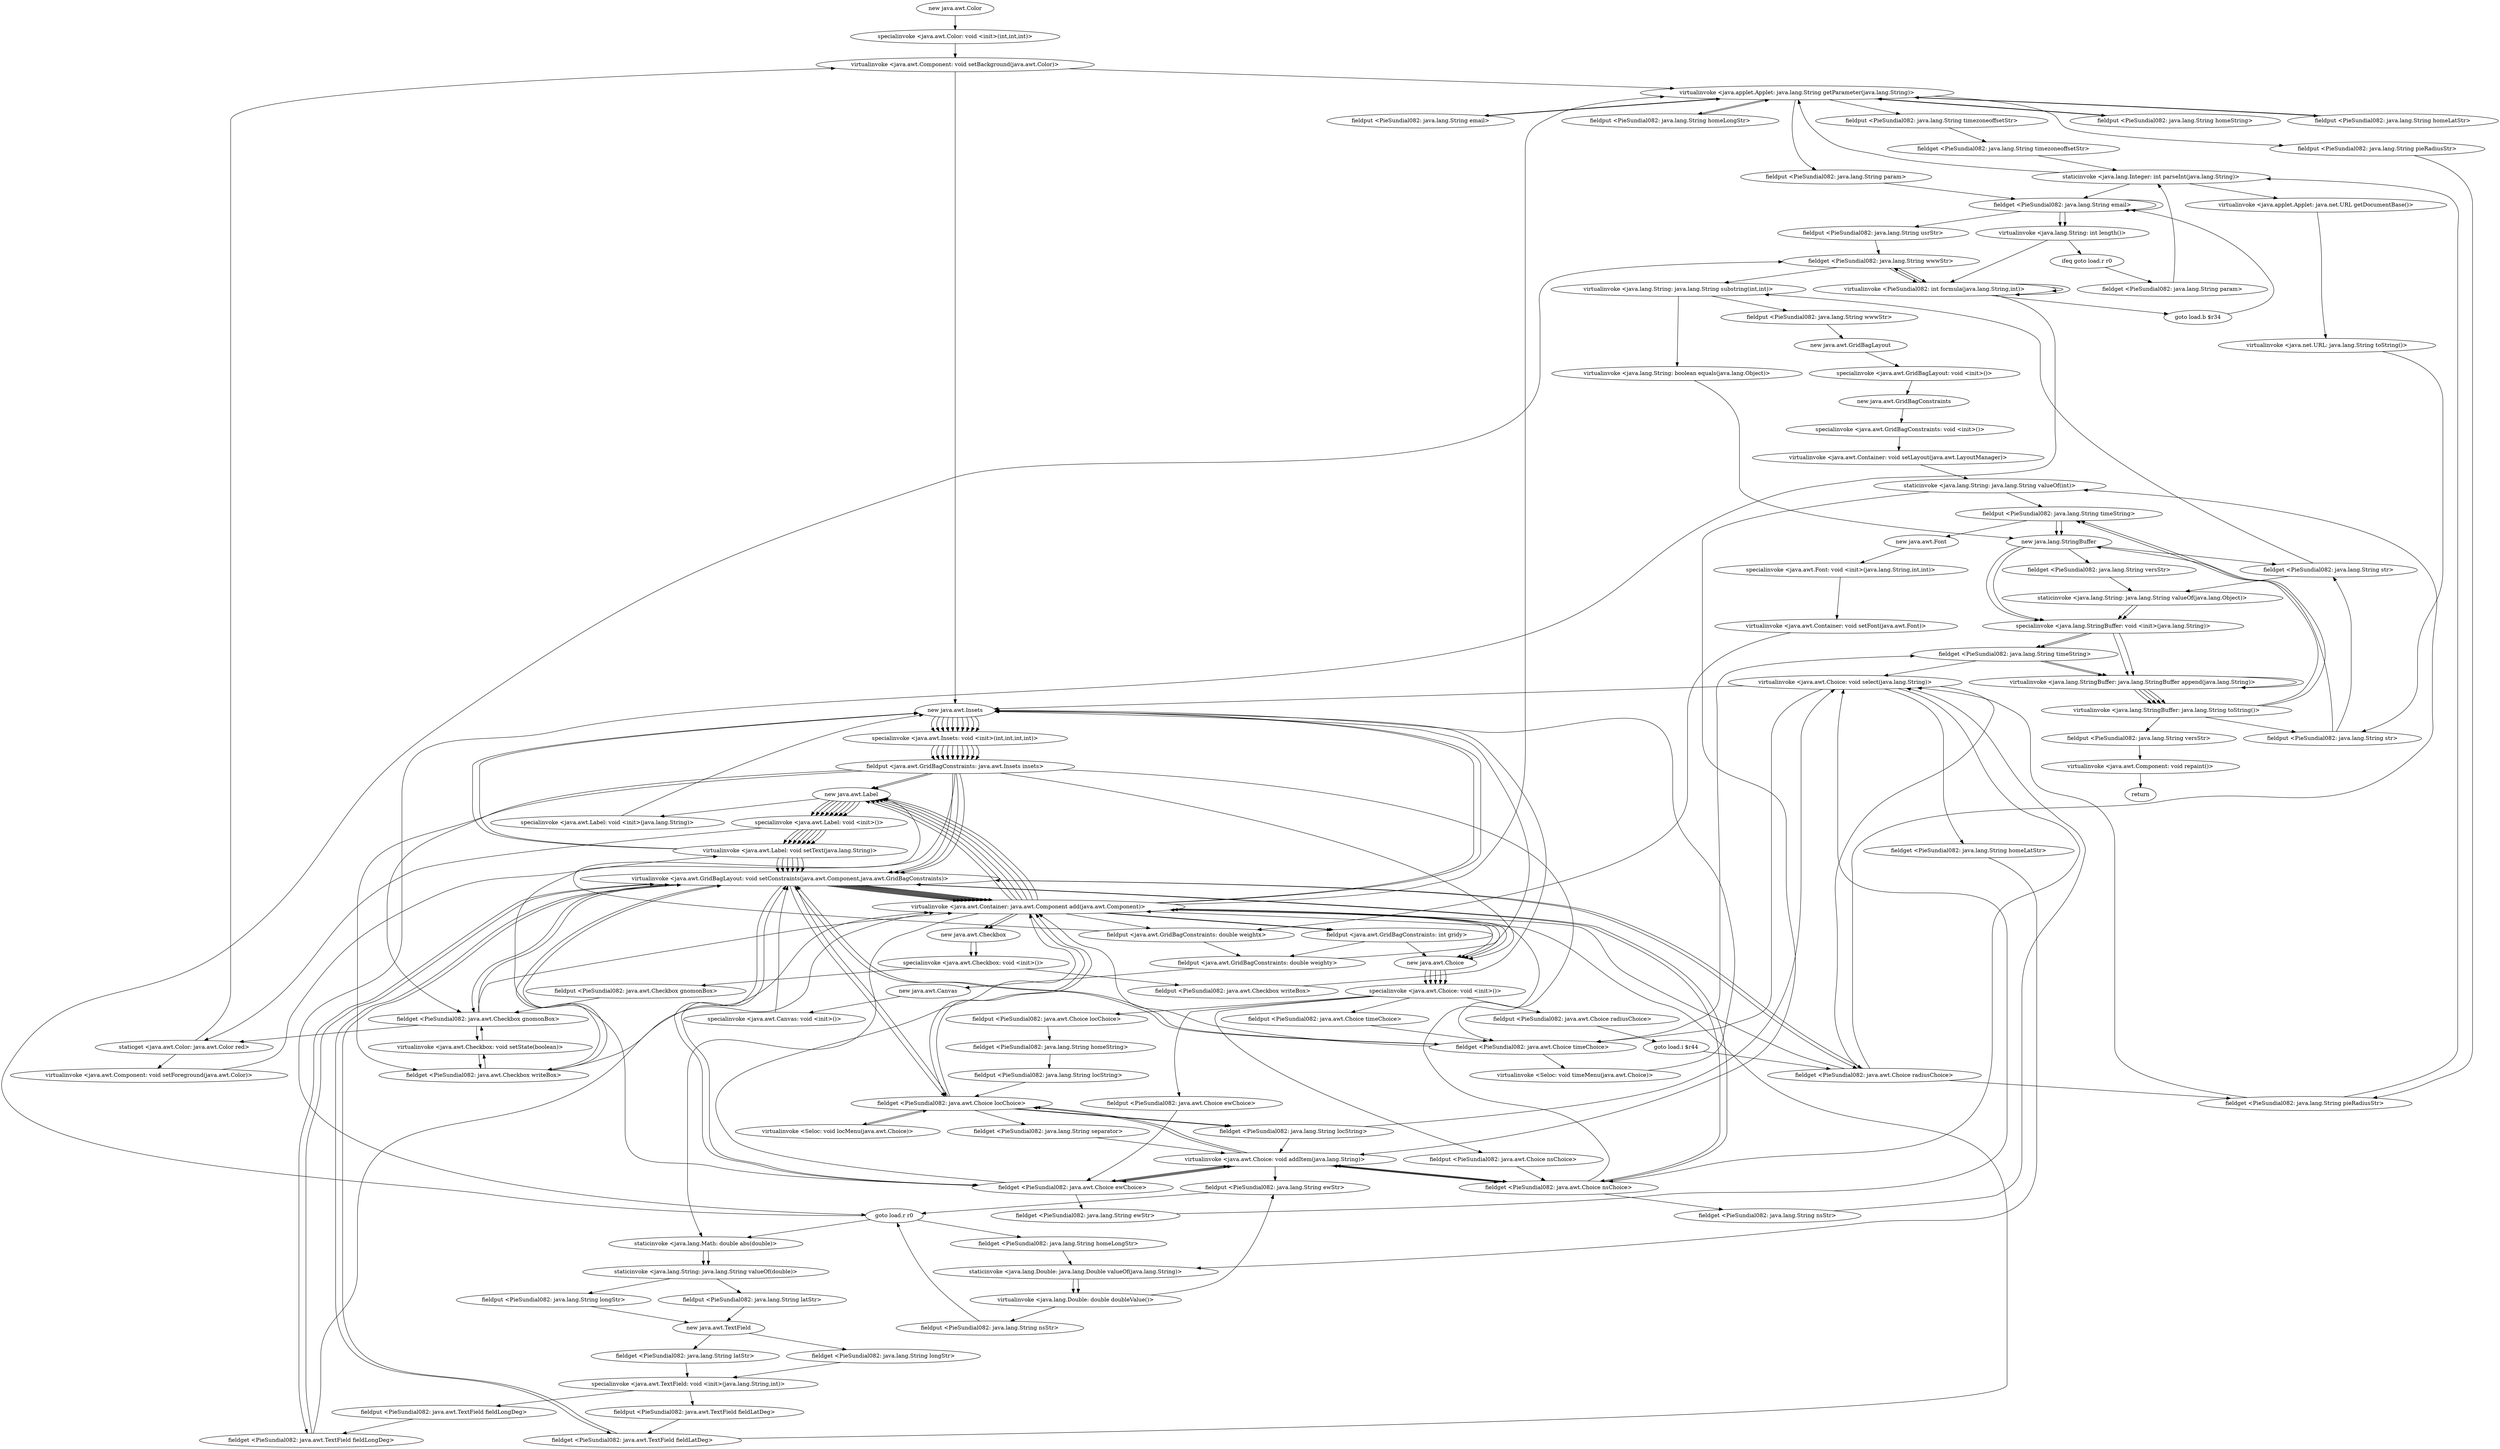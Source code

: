digraph "" {
"new java.awt.Color";
 "new java.awt.Color"->"specialinvoke <java.awt.Color: void <init>(int,int,int)>";
 "specialinvoke <java.awt.Color: void <init>(int,int,int)>"->"virtualinvoke <java.awt.Component: void setBackground(java.awt.Color)>";
 "virtualinvoke <java.awt.Component: void setBackground(java.awt.Color)>"->"virtualinvoke <java.applet.Applet: java.lang.String getParameter(java.lang.String)>";
 "virtualinvoke <java.applet.Applet: java.lang.String getParameter(java.lang.String)>"->"fieldput <PieSundial082: java.lang.String homeString>";
 "fieldput <PieSundial082: java.lang.String homeString>"->"virtualinvoke <java.applet.Applet: java.lang.String getParameter(java.lang.String)>";
 "virtualinvoke <java.applet.Applet: java.lang.String getParameter(java.lang.String)>"->"fieldput <PieSundial082: java.lang.String homeLatStr>";
 "fieldput <PieSundial082: java.lang.String homeLatStr>"->"virtualinvoke <java.applet.Applet: java.lang.String getParameter(java.lang.String)>";
 "virtualinvoke <java.applet.Applet: java.lang.String getParameter(java.lang.String)>"->"fieldput <PieSundial082: java.lang.String homeLongStr>";
 "fieldput <PieSundial082: java.lang.String homeLongStr>"->"virtualinvoke <java.applet.Applet: java.lang.String getParameter(java.lang.String)>";
 "virtualinvoke <java.applet.Applet: java.lang.String getParameter(java.lang.String)>"->"fieldput <PieSundial082: java.lang.String timezoneoffsetStr>";
 "fieldput <PieSundial082: java.lang.String timezoneoffsetStr>"->"fieldget <PieSundial082: java.lang.String timezoneoffsetStr>";
 "fieldget <PieSundial082: java.lang.String timezoneoffsetStr>"->"staticinvoke <java.lang.Integer: int parseInt(java.lang.String)>";
 "staticinvoke <java.lang.Integer: int parseInt(java.lang.String)>"->"virtualinvoke <java.applet.Applet: java.lang.String getParameter(java.lang.String)>";
 "virtualinvoke <java.applet.Applet: java.lang.String getParameter(java.lang.String)>"->"fieldput <PieSundial082: java.lang.String pieRadiusStr>";
 "fieldput <PieSundial082: java.lang.String pieRadiusStr>"->"fieldget <PieSundial082: java.lang.String pieRadiusStr>";
 "fieldget <PieSundial082: java.lang.String pieRadiusStr>"->"staticinvoke <java.lang.Integer: int parseInt(java.lang.String)>";
 "staticinvoke <java.lang.Integer: int parseInt(java.lang.String)>"->"virtualinvoke <java.applet.Applet: java.net.URL getDocumentBase()>";
 "virtualinvoke <java.applet.Applet: java.net.URL getDocumentBase()>"->"virtualinvoke <java.net.URL: java.lang.String toString()>";
 "virtualinvoke <java.net.URL: java.lang.String toString()>"->"fieldput <PieSundial082: java.lang.String str>";
 "fieldput <PieSundial082: java.lang.String str>"->"new java.lang.StringBuffer";
 "new java.lang.StringBuffer"->"fieldget <PieSundial082: java.lang.String str>";
 "fieldget <PieSundial082: java.lang.String str>"->"staticinvoke <java.lang.String: java.lang.String valueOf(java.lang.Object)>";
 "staticinvoke <java.lang.String: java.lang.String valueOf(java.lang.Object)>"->"specialinvoke <java.lang.StringBuffer: void <init>(java.lang.String)>";
 "specialinvoke <java.lang.StringBuffer: void <init>(java.lang.String)>"->"virtualinvoke <java.lang.StringBuffer: java.lang.StringBuffer append(java.lang.String)>";
 "virtualinvoke <java.lang.StringBuffer: java.lang.StringBuffer append(java.lang.String)>"->"virtualinvoke <java.lang.StringBuffer: java.lang.String toString()>";
 "virtualinvoke <java.lang.StringBuffer: java.lang.String toString()>"->"fieldput <PieSundial082: java.lang.String str>";
 "fieldput <PieSundial082: java.lang.String str>"->"fieldget <PieSundial082: java.lang.String str>";
 "fieldget <PieSundial082: java.lang.String str>"->"virtualinvoke <java.lang.String: java.lang.String substring(int,int)>";
 "virtualinvoke <java.lang.String: java.lang.String substring(int,int)>"->"fieldput <PieSundial082: java.lang.String wwwStr>";
 "fieldput <PieSundial082: java.lang.String wwwStr>"->"new java.awt.GridBagLayout";
 "new java.awt.GridBagLayout"->"specialinvoke <java.awt.GridBagLayout: void <init>()>";
 "specialinvoke <java.awt.GridBagLayout: void <init>()>"->"new java.awt.GridBagConstraints";
 "new java.awt.GridBagConstraints"->"specialinvoke <java.awt.GridBagConstraints: void <init>()>";
 "specialinvoke <java.awt.GridBagConstraints: void <init>()>"->"virtualinvoke <java.awt.Container: void setLayout(java.awt.LayoutManager)>";
 "virtualinvoke <java.awt.Container: void setLayout(java.awt.LayoutManager)>"->"staticinvoke <java.lang.String: java.lang.String valueOf(int)>";
 "staticinvoke <java.lang.String: java.lang.String valueOf(int)>"->"fieldput <PieSundial082: java.lang.String timeString>";
 "fieldput <PieSundial082: java.lang.String timeString>"->"new java.lang.StringBuffer";
 "new java.lang.StringBuffer"->"specialinvoke <java.lang.StringBuffer: void <init>(java.lang.String)>";
 "specialinvoke <java.lang.StringBuffer: void <init>(java.lang.String)>"->"fieldget <PieSundial082: java.lang.String timeString>";
 "fieldget <PieSundial082: java.lang.String timeString>"->"virtualinvoke <java.lang.StringBuffer: java.lang.StringBuffer append(java.lang.String)>";
 "virtualinvoke <java.lang.StringBuffer: java.lang.StringBuffer append(java.lang.String)>"->"virtualinvoke <java.lang.StringBuffer: java.lang.String toString()>";
 "virtualinvoke <java.lang.StringBuffer: java.lang.String toString()>"->"fieldput <PieSundial082: java.lang.String timeString>";
 "fieldput <PieSundial082: java.lang.String timeString>"->"new java.lang.StringBuffer";
 "new java.lang.StringBuffer"->"specialinvoke <java.lang.StringBuffer: void <init>(java.lang.String)>";
 "specialinvoke <java.lang.StringBuffer: void <init>(java.lang.String)>"->"fieldget <PieSundial082: java.lang.String timeString>";
 "fieldget <PieSundial082: java.lang.String timeString>"->"virtualinvoke <java.lang.StringBuffer: java.lang.StringBuffer append(java.lang.String)>";
 "virtualinvoke <java.lang.StringBuffer: java.lang.StringBuffer append(java.lang.String)>"->"virtualinvoke <java.lang.StringBuffer: java.lang.StringBuffer append(java.lang.String)>";
 "virtualinvoke <java.lang.StringBuffer: java.lang.StringBuffer append(java.lang.String)>"->"virtualinvoke <java.lang.StringBuffer: java.lang.String toString()>";
 "virtualinvoke <java.lang.StringBuffer: java.lang.String toString()>"->"fieldput <PieSundial082: java.lang.String timeString>";
 "fieldput <PieSundial082: java.lang.String timeString>"->"new java.awt.Font";
 "new java.awt.Font"->"specialinvoke <java.awt.Font: void <init>(java.lang.String,int,int)>";
 "specialinvoke <java.awt.Font: void <init>(java.lang.String,int,int)>"->"virtualinvoke <java.awt.Container: void setFont(java.awt.Font)>";
 "virtualinvoke <java.awt.Container: void setFont(java.awt.Font)>"->"fieldput <java.awt.GridBagConstraints: double weightx>";
 "fieldput <java.awt.GridBagConstraints: double weightx>"->"fieldput <java.awt.GridBagConstraints: double weighty>";
 "fieldput <java.awt.GridBagConstraints: double weighty>"->"new java.awt.Insets";
 "new java.awt.Insets"->"specialinvoke <java.awt.Insets: void <init>(int,int,int,int)>";
 "specialinvoke <java.awt.Insets: void <init>(int,int,int,int)>"->"fieldput <java.awt.GridBagConstraints: java.awt.Insets insets>";
 "fieldput <java.awt.GridBagConstraints: java.awt.Insets insets>"->"new java.awt.Label";
 "new java.awt.Label"->"specialinvoke <java.awt.Label: void <init>()>";
 "specialinvoke <java.awt.Label: void <init>()>"->"virtualinvoke <java.awt.Label: void setText(java.lang.String)>";
 "virtualinvoke <java.awt.Label: void setText(java.lang.String)>"->"virtualinvoke <java.awt.GridBagLayout: void setConstraints(java.awt.Component,java.awt.GridBagConstraints)>";
 "virtualinvoke <java.awt.GridBagLayout: void setConstraints(java.awt.Component,java.awt.GridBagConstraints)>"->"virtualinvoke <java.awt.Container: java.awt.Component add(java.awt.Component)>";
 "virtualinvoke <java.awt.Container: java.awt.Component add(java.awt.Component)>"->"new java.awt.Insets";
 "new java.awt.Insets"->"specialinvoke <java.awt.Insets: void <init>(int,int,int,int)>";
 "specialinvoke <java.awt.Insets: void <init>(int,int,int,int)>"->"fieldput <java.awt.GridBagConstraints: java.awt.Insets insets>";
 "fieldput <java.awt.GridBagConstraints: java.awt.Insets insets>"->"new java.awt.Label";
 "new java.awt.Label"->"specialinvoke <java.awt.Label: void <init>()>";
 "specialinvoke <java.awt.Label: void <init>()>"->"virtualinvoke <java.awt.Label: void setText(java.lang.String)>";
 "virtualinvoke <java.awt.Label: void setText(java.lang.String)>"->"virtualinvoke <java.awt.GridBagLayout: void setConstraints(java.awt.Component,java.awt.GridBagConstraints)>";
 "virtualinvoke <java.awt.GridBagLayout: void setConstraints(java.awt.Component,java.awt.GridBagConstraints)>"->"virtualinvoke <java.awt.Container: java.awt.Component add(java.awt.Component)>";
 "virtualinvoke <java.awt.Container: java.awt.Component add(java.awt.Component)>"->"fieldput <java.awt.GridBagConstraints: double weightx>";
 "fieldput <java.awt.GridBagConstraints: double weightx>"->"new java.awt.Label";
 "new java.awt.Label"->"specialinvoke <java.awt.Label: void <init>()>";
 "specialinvoke <java.awt.Label: void <init>()>"->"virtualinvoke <java.awt.Label: void setText(java.lang.String)>";
 "virtualinvoke <java.awt.Label: void setText(java.lang.String)>"->"virtualinvoke <java.awt.GridBagLayout: void setConstraints(java.awt.Component,java.awt.GridBagConstraints)>";
 "virtualinvoke <java.awt.GridBagLayout: void setConstraints(java.awt.Component,java.awt.GridBagConstraints)>"->"virtualinvoke <java.awt.Container: java.awt.Component add(java.awt.Component)>";
 "virtualinvoke <java.awt.Container: java.awt.Component add(java.awt.Component)>"->"new java.awt.Label";
 "new java.awt.Label"->"specialinvoke <java.awt.Label: void <init>()>";
 "specialinvoke <java.awt.Label: void <init>()>"->"virtualinvoke <java.awt.Label: void setText(java.lang.String)>";
 "virtualinvoke <java.awt.Label: void setText(java.lang.String)>"->"virtualinvoke <java.awt.GridBagLayout: void setConstraints(java.awt.Component,java.awt.GridBagConstraints)>";
 "virtualinvoke <java.awt.GridBagLayout: void setConstraints(java.awt.Component,java.awt.GridBagConstraints)>"->"virtualinvoke <java.awt.Container: java.awt.Component add(java.awt.Component)>";
 "virtualinvoke <java.awt.Container: java.awt.Component add(java.awt.Component)>"->"new java.awt.Label";
 "new java.awt.Label"->"specialinvoke <java.awt.Label: void <init>()>";
 "specialinvoke <java.awt.Label: void <init>()>"->"virtualinvoke <java.awt.Label: void setText(java.lang.String)>";
 "virtualinvoke <java.awt.Label: void setText(java.lang.String)>"->"virtualinvoke <java.awt.GridBagLayout: void setConstraints(java.awt.Component,java.awt.GridBagConstraints)>";
 "virtualinvoke <java.awt.GridBagLayout: void setConstraints(java.awt.Component,java.awt.GridBagConstraints)>"->"virtualinvoke <java.awt.Container: java.awt.Component add(java.awt.Component)>";
 "virtualinvoke <java.awt.Container: java.awt.Component add(java.awt.Component)>"->"new java.awt.Label";
 "new java.awt.Label"->"specialinvoke <java.awt.Label: void <init>()>";
 "specialinvoke <java.awt.Label: void <init>()>"->"virtualinvoke <java.awt.Label: void setText(java.lang.String)>";
 "virtualinvoke <java.awt.Label: void setText(java.lang.String)>"->"virtualinvoke <java.awt.GridBagLayout: void setConstraints(java.awt.Component,java.awt.GridBagConstraints)>";
 "virtualinvoke <java.awt.GridBagLayout: void setConstraints(java.awt.Component,java.awt.GridBagConstraints)>"->"virtualinvoke <java.awt.Container: java.awt.Component add(java.awt.Component)>";
 "virtualinvoke <java.awt.Container: java.awt.Component add(java.awt.Component)>"->"new java.awt.Label";
 "new java.awt.Label"->"specialinvoke <java.awt.Label: void <init>()>";
 "specialinvoke <java.awt.Label: void <init>()>"->"virtualinvoke <java.awt.Label: void setText(java.lang.String)>";
 "virtualinvoke <java.awt.Label: void setText(java.lang.String)>"->"new java.awt.Insets";
 "new java.awt.Insets"->"specialinvoke <java.awt.Insets: void <init>(int,int,int,int)>";
 "specialinvoke <java.awt.Insets: void <init>(int,int,int,int)>"->"fieldput <java.awt.GridBagConstraints: java.awt.Insets insets>";
 "fieldput <java.awt.GridBagConstraints: java.awt.Insets insets>"->"virtualinvoke <java.awt.GridBagLayout: void setConstraints(java.awt.Component,java.awt.GridBagConstraints)>";
 "virtualinvoke <java.awt.GridBagLayout: void setConstraints(java.awt.Component,java.awt.GridBagConstraints)>"->"virtualinvoke <java.awt.Container: java.awt.Component add(java.awt.Component)>";
 "virtualinvoke <java.awt.Container: java.awt.Component add(java.awt.Component)>"->"new java.awt.Label";
 "new java.awt.Label"->"specialinvoke <java.awt.Label: void <init>()>";
 "specialinvoke <java.awt.Label: void <init>()>"->"staticget <java.awt.Color: java.awt.Color red>";
 "staticget <java.awt.Color: java.awt.Color red>"->"virtualinvoke <java.awt.Component: void setForeground(java.awt.Color)>";
 "virtualinvoke <java.awt.Component: void setForeground(java.awt.Color)>"->"virtualinvoke <java.awt.Label: void setText(java.lang.String)>";
 "virtualinvoke <java.awt.Label: void setText(java.lang.String)>"->"new java.awt.Insets";
 "new java.awt.Insets"->"specialinvoke <java.awt.Insets: void <init>(int,int,int,int)>";
 "specialinvoke <java.awt.Insets: void <init>(int,int,int,int)>"->"fieldput <java.awt.GridBagConstraints: java.awt.Insets insets>";
 "fieldput <java.awt.GridBagConstraints: java.awt.Insets insets>"->"virtualinvoke <java.awt.GridBagLayout: void setConstraints(java.awt.Component,java.awt.GridBagConstraints)>";
 "virtualinvoke <java.awt.GridBagLayout: void setConstraints(java.awt.Component,java.awt.GridBagConstraints)>"->"virtualinvoke <java.awt.Container: java.awt.Component add(java.awt.Component)>";
 "virtualinvoke <java.awt.Container: java.awt.Component add(java.awt.Component)>"->"new java.awt.Label";
 "new java.awt.Label"->"specialinvoke <java.awt.Label: void <init>(java.lang.String)>";
 "specialinvoke <java.awt.Label: void <init>(java.lang.String)>"->"new java.awt.Insets";
 "new java.awt.Insets"->"specialinvoke <java.awt.Insets: void <init>(int,int,int,int)>";
 "specialinvoke <java.awt.Insets: void <init>(int,int,int,int)>"->"fieldput <java.awt.GridBagConstraints: java.awt.Insets insets>";
 "fieldput <java.awt.GridBagConstraints: java.awt.Insets insets>"->"virtualinvoke <java.awt.GridBagLayout: void setConstraints(java.awt.Component,java.awt.GridBagConstraints)>";
 "virtualinvoke <java.awt.GridBagLayout: void setConstraints(java.awt.Component,java.awt.GridBagConstraints)>"->"virtualinvoke <java.awt.Container: java.awt.Component add(java.awt.Component)>";
 "virtualinvoke <java.awt.Container: java.awt.Component add(java.awt.Component)>"->"fieldput <java.awt.GridBagConstraints: int gridy>";
 "fieldput <java.awt.GridBagConstraints: int gridy>"->"new java.awt.Choice";
 "new java.awt.Choice"->"specialinvoke <java.awt.Choice: void <init>()>";
 "specialinvoke <java.awt.Choice: void <init>()>"->"fieldput <PieSundial082: java.awt.Choice timeChoice>";
 "fieldput <PieSundial082: java.awt.Choice timeChoice>"->"fieldget <PieSundial082: java.awt.Choice timeChoice>";
 "fieldget <PieSundial082: java.awt.Choice timeChoice>"->"virtualinvoke <Seloc: void timeMenu(java.awt.Choice)>";
 "virtualinvoke <Seloc: void timeMenu(java.awt.Choice)>"->"new java.awt.Insets";
 "new java.awt.Insets"->"specialinvoke <java.awt.Insets: void <init>(int,int,int,int)>";
 "specialinvoke <java.awt.Insets: void <init>(int,int,int,int)>"->"fieldput <java.awt.GridBagConstraints: java.awt.Insets insets>";
 "fieldput <java.awt.GridBagConstraints: java.awt.Insets insets>"->"fieldget <PieSundial082: java.awt.Choice timeChoice>";
 "fieldget <PieSundial082: java.awt.Choice timeChoice>"->"virtualinvoke <java.awt.GridBagLayout: void setConstraints(java.awt.Component,java.awt.GridBagConstraints)>";
 "virtualinvoke <java.awt.GridBagLayout: void setConstraints(java.awt.Component,java.awt.GridBagConstraints)>"->"fieldget <PieSundial082: java.awt.Choice timeChoice>";
 "fieldget <PieSundial082: java.awt.Choice timeChoice>"->"fieldget <PieSundial082: java.lang.String timeString>";
 "fieldget <PieSundial082: java.lang.String timeString>"->"virtualinvoke <java.awt.Choice: void select(java.lang.String)>";
 "virtualinvoke <java.awt.Choice: void select(java.lang.String)>"->"fieldget <PieSundial082: java.awt.Choice timeChoice>";
 "fieldget <PieSundial082: java.awt.Choice timeChoice>"->"virtualinvoke <java.awt.Container: java.awt.Component add(java.awt.Component)>";
 "virtualinvoke <java.awt.Container: java.awt.Component add(java.awt.Component)>"->"new java.awt.Insets";
 "new java.awt.Insets"->"specialinvoke <java.awt.Insets: void <init>(int,int,int,int)>";
 "specialinvoke <java.awt.Insets: void <init>(int,int,int,int)>"->"fieldput <java.awt.GridBagConstraints: java.awt.Insets insets>";
 "fieldput <java.awt.GridBagConstraints: java.awt.Insets insets>"->"new java.awt.Choice";
 "new java.awt.Choice"->"specialinvoke <java.awt.Choice: void <init>()>";
 "specialinvoke <java.awt.Choice: void <init>()>"->"fieldput <PieSundial082: java.awt.Choice locChoice>";
 "fieldput <PieSundial082: java.awt.Choice locChoice>"->"fieldget <PieSundial082: java.lang.String homeString>";
 "fieldget <PieSundial082: java.lang.String homeString>"->"fieldput <PieSundial082: java.lang.String locString>";
 "fieldput <PieSundial082: java.lang.String locString>"->"fieldget <PieSundial082: java.awt.Choice locChoice>";
 "fieldget <PieSundial082: java.awt.Choice locChoice>"->"fieldget <PieSundial082: java.lang.String locString>";
 "fieldget <PieSundial082: java.lang.String locString>"->"virtualinvoke <java.awt.Choice: void addItem(java.lang.String)>";
 "virtualinvoke <java.awt.Choice: void addItem(java.lang.String)>"->"fieldget <PieSundial082: java.awt.Choice locChoice>";
 "fieldget <PieSundial082: java.awt.Choice locChoice>"->"fieldget <PieSundial082: java.lang.String separator>";
 "fieldget <PieSundial082: java.lang.String separator>"->"virtualinvoke <java.awt.Choice: void addItem(java.lang.String)>";
 "virtualinvoke <java.awt.Choice: void addItem(java.lang.String)>"->"fieldget <PieSundial082: java.awt.Choice locChoice>";
 "fieldget <PieSundial082: java.awt.Choice locChoice>"->"virtualinvoke <Seloc: void locMenu(java.awt.Choice)>";
 "virtualinvoke <Seloc: void locMenu(java.awt.Choice)>"->"fieldget <PieSundial082: java.awt.Choice locChoice>";
 "fieldget <PieSundial082: java.awt.Choice locChoice>"->"virtualinvoke <java.awt.GridBagLayout: void setConstraints(java.awt.Component,java.awt.GridBagConstraints)>";
 "virtualinvoke <java.awt.GridBagLayout: void setConstraints(java.awt.Component,java.awt.GridBagConstraints)>"->"fieldget <PieSundial082: java.awt.Choice locChoice>";
 "fieldget <PieSundial082: java.awt.Choice locChoice>"->"virtualinvoke <java.awt.Container: java.awt.Component add(java.awt.Component)>";
 "virtualinvoke <java.awt.Container: java.awt.Component add(java.awt.Component)>"->"fieldget <PieSundial082: java.awt.Choice locChoice>";
 "fieldget <PieSundial082: java.awt.Choice locChoice>"->"fieldget <PieSundial082: java.lang.String locString>";
 "fieldget <PieSundial082: java.lang.String locString>"->"virtualinvoke <java.awt.Choice: void select(java.lang.String)>";
 "virtualinvoke <java.awt.Choice: void select(java.lang.String)>"->"fieldget <PieSundial082: java.lang.String homeLatStr>";
 "fieldget <PieSundial082: java.lang.String homeLatStr>"->"staticinvoke <java.lang.Double: java.lang.Double valueOf(java.lang.String)>";
 "staticinvoke <java.lang.Double: java.lang.Double valueOf(java.lang.String)>"->"virtualinvoke <java.lang.Double: double doubleValue()>";
 "virtualinvoke <java.lang.Double: double doubleValue()>"->"fieldput <PieSundial082: java.lang.String nsStr>";
 "fieldput <PieSundial082: java.lang.String nsStr>"->"goto load.r r0";
 "goto load.r r0"->"fieldget <PieSundial082: java.lang.String homeLongStr>";
 "fieldget <PieSundial082: java.lang.String homeLongStr>"->"staticinvoke <java.lang.Double: java.lang.Double valueOf(java.lang.String)>";
 "staticinvoke <java.lang.Double: java.lang.Double valueOf(java.lang.String)>"->"virtualinvoke <java.lang.Double: double doubleValue()>";
 "virtualinvoke <java.lang.Double: double doubleValue()>"->"fieldput <PieSundial082: java.lang.String ewStr>";
 "fieldput <PieSundial082: java.lang.String ewStr>"->"goto load.r r0";
 "goto load.r r0"->"staticinvoke <java.lang.Math: double abs(double)>";
 "staticinvoke <java.lang.Math: double abs(double)>"->"staticinvoke <java.lang.String: java.lang.String valueOf(double)>";
 "staticinvoke <java.lang.String: java.lang.String valueOf(double)>"->"fieldput <PieSundial082: java.lang.String latStr>";
 "fieldput <PieSundial082: java.lang.String latStr>"->"new java.awt.TextField";
 "new java.awt.TextField"->"fieldget <PieSundial082: java.lang.String latStr>";
 "fieldget <PieSundial082: java.lang.String latStr>"->"specialinvoke <java.awt.TextField: void <init>(java.lang.String,int)>";
 "specialinvoke <java.awt.TextField: void <init>(java.lang.String,int)>"->"fieldput <PieSundial082: java.awt.TextField fieldLatDeg>";
 "fieldput <PieSundial082: java.awt.TextField fieldLatDeg>"->"fieldget <PieSundial082: java.awt.TextField fieldLatDeg>";
 "fieldget <PieSundial082: java.awt.TextField fieldLatDeg>"->"virtualinvoke <java.awt.GridBagLayout: void setConstraints(java.awt.Component,java.awt.GridBagConstraints)>";
 "virtualinvoke <java.awt.GridBagLayout: void setConstraints(java.awt.Component,java.awt.GridBagConstraints)>"->"fieldget <PieSundial082: java.awt.TextField fieldLatDeg>";
 "fieldget <PieSundial082: java.awt.TextField fieldLatDeg>"->"virtualinvoke <java.awt.Container: java.awt.Component add(java.awt.Component)>";
 "virtualinvoke <java.awt.Container: java.awt.Component add(java.awt.Component)>"->"new java.awt.Choice";
 "new java.awt.Choice"->"specialinvoke <java.awt.Choice: void <init>()>";
 "specialinvoke <java.awt.Choice: void <init>()>"->"fieldput <PieSundial082: java.awt.Choice nsChoice>";
 "fieldput <PieSundial082: java.awt.Choice nsChoice>"->"fieldget <PieSundial082: java.awt.Choice nsChoice>";
 "fieldget <PieSundial082: java.awt.Choice nsChoice>"->"virtualinvoke <java.awt.Choice: void addItem(java.lang.String)>";
 "virtualinvoke <java.awt.Choice: void addItem(java.lang.String)>"->"fieldget <PieSundial082: java.awt.Choice nsChoice>";
 "fieldget <PieSundial082: java.awt.Choice nsChoice>"->"virtualinvoke <java.awt.Choice: void addItem(java.lang.String)>";
 "virtualinvoke <java.awt.Choice: void addItem(java.lang.String)>"->"fieldget <PieSundial082: java.awt.Choice nsChoice>";
 "fieldget <PieSundial082: java.awt.Choice nsChoice>"->"fieldget <PieSundial082: java.lang.String nsStr>";
 "fieldget <PieSundial082: java.lang.String nsStr>"->"virtualinvoke <java.awt.Choice: void select(java.lang.String)>";
 "virtualinvoke <java.awt.Choice: void select(java.lang.String)>"->"fieldget <PieSundial082: java.awt.Choice nsChoice>";
 "fieldget <PieSundial082: java.awt.Choice nsChoice>"->"virtualinvoke <java.awt.GridBagLayout: void setConstraints(java.awt.Component,java.awt.GridBagConstraints)>";
 "virtualinvoke <java.awt.GridBagLayout: void setConstraints(java.awt.Component,java.awt.GridBagConstraints)>"->"fieldget <PieSundial082: java.awt.Choice nsChoice>";
 "fieldget <PieSundial082: java.awt.Choice nsChoice>"->"virtualinvoke <java.awt.Container: java.awt.Component add(java.awt.Component)>";
 "virtualinvoke <java.awt.Container: java.awt.Component add(java.awt.Component)>"->"staticinvoke <java.lang.Math: double abs(double)>";
 "staticinvoke <java.lang.Math: double abs(double)>"->"staticinvoke <java.lang.String: java.lang.String valueOf(double)>";
 "staticinvoke <java.lang.String: java.lang.String valueOf(double)>"->"fieldput <PieSundial082: java.lang.String longStr>";
 "fieldput <PieSundial082: java.lang.String longStr>"->"new java.awt.TextField";
 "new java.awt.TextField"->"fieldget <PieSundial082: java.lang.String longStr>";
 "fieldget <PieSundial082: java.lang.String longStr>"->"specialinvoke <java.awt.TextField: void <init>(java.lang.String,int)>";
 "specialinvoke <java.awt.TextField: void <init>(java.lang.String,int)>"->"fieldput <PieSundial082: java.awt.TextField fieldLongDeg>";
 "fieldput <PieSundial082: java.awt.TextField fieldLongDeg>"->"fieldget <PieSundial082: java.awt.TextField fieldLongDeg>";
 "fieldget <PieSundial082: java.awt.TextField fieldLongDeg>"->"virtualinvoke <java.awt.GridBagLayout: void setConstraints(java.awt.Component,java.awt.GridBagConstraints)>";
 "virtualinvoke <java.awt.GridBagLayout: void setConstraints(java.awt.Component,java.awt.GridBagConstraints)>"->"fieldget <PieSundial082: java.awt.TextField fieldLongDeg>";
 "fieldget <PieSundial082: java.awt.TextField fieldLongDeg>"->"virtualinvoke <java.awt.Container: java.awt.Component add(java.awt.Component)>";
 "virtualinvoke <java.awt.Container: java.awt.Component add(java.awt.Component)>"->"new java.awt.Choice";
 "new java.awt.Choice"->"specialinvoke <java.awt.Choice: void <init>()>";
 "specialinvoke <java.awt.Choice: void <init>()>"->"fieldput <PieSundial082: java.awt.Choice ewChoice>";
 "fieldput <PieSundial082: java.awt.Choice ewChoice>"->"fieldget <PieSundial082: java.awt.Choice ewChoice>";
 "fieldget <PieSundial082: java.awt.Choice ewChoice>"->"virtualinvoke <java.awt.Choice: void addItem(java.lang.String)>";
 "virtualinvoke <java.awt.Choice: void addItem(java.lang.String)>"->"fieldget <PieSundial082: java.awt.Choice ewChoice>";
 "fieldget <PieSundial082: java.awt.Choice ewChoice>"->"virtualinvoke <java.awt.Choice: void addItem(java.lang.String)>";
 "virtualinvoke <java.awt.Choice: void addItem(java.lang.String)>"->"fieldget <PieSundial082: java.awt.Choice ewChoice>";
 "fieldget <PieSundial082: java.awt.Choice ewChoice>"->"fieldget <PieSundial082: java.lang.String ewStr>";
 "fieldget <PieSundial082: java.lang.String ewStr>"->"virtualinvoke <java.awt.Choice: void select(java.lang.String)>";
 "virtualinvoke <java.awt.Choice: void select(java.lang.String)>"->"new java.awt.Insets";
 "new java.awt.Insets"->"specialinvoke <java.awt.Insets: void <init>(int,int,int,int)>";
 "specialinvoke <java.awt.Insets: void <init>(int,int,int,int)>"->"fieldput <java.awt.GridBagConstraints: java.awt.Insets insets>";
 "fieldput <java.awt.GridBagConstraints: java.awt.Insets insets>"->"fieldget <PieSundial082: java.awt.Choice ewChoice>";
 "fieldget <PieSundial082: java.awt.Choice ewChoice>"->"virtualinvoke <java.awt.GridBagLayout: void setConstraints(java.awt.Component,java.awt.GridBagConstraints)>";
 "virtualinvoke <java.awt.GridBagLayout: void setConstraints(java.awt.Component,java.awt.GridBagConstraints)>"->"fieldget <PieSundial082: java.awt.Choice ewChoice>";
 "fieldget <PieSundial082: java.awt.Choice ewChoice>"->"virtualinvoke <java.awt.Container: java.awt.Component add(java.awt.Component)>";
 "virtualinvoke <java.awt.Container: java.awt.Component add(java.awt.Component)>"->"new java.awt.Choice";
 "new java.awt.Choice"->"specialinvoke <java.awt.Choice: void <init>()>";
 "specialinvoke <java.awt.Choice: void <init>()>"->"fieldput <PieSundial082: java.awt.Choice radiusChoice>";
 "fieldput <PieSundial082: java.awt.Choice radiusChoice>"->"goto load.i $r44";
 "goto load.i $r44"->"fieldget <PieSundial082: java.awt.Choice radiusChoice>";
 "fieldget <PieSundial082: java.awt.Choice radiusChoice>"->"fieldget <PieSundial082: java.lang.String pieRadiusStr>";
 "fieldget <PieSundial082: java.lang.String pieRadiusStr>"->"virtualinvoke <java.awt.Choice: void select(java.lang.String)>";
 "virtualinvoke <java.awt.Choice: void select(java.lang.String)>"->"fieldget <PieSundial082: java.awt.Choice radiusChoice>";
 "fieldget <PieSundial082: java.awt.Choice radiusChoice>"->"virtualinvoke <java.awt.GridBagLayout: void setConstraints(java.awt.Component,java.awt.GridBagConstraints)>";
 "virtualinvoke <java.awt.GridBagLayout: void setConstraints(java.awt.Component,java.awt.GridBagConstraints)>"->"fieldget <PieSundial082: java.awt.Choice radiusChoice>";
 "fieldget <PieSundial082: java.awt.Choice radiusChoice>"->"virtualinvoke <java.awt.Container: java.awt.Component add(java.awt.Component)>";
 "virtualinvoke <java.awt.Container: java.awt.Component add(java.awt.Component)>"->"new java.awt.Checkbox";
 "new java.awt.Checkbox"->"specialinvoke <java.awt.Checkbox: void <init>()>";
 "specialinvoke <java.awt.Checkbox: void <init>()>"->"fieldput <PieSundial082: java.awt.Checkbox gnomonBox>";
 "fieldput <PieSundial082: java.awt.Checkbox gnomonBox>"->"fieldget <PieSundial082: java.awt.Checkbox gnomonBox>";
 "fieldget <PieSundial082: java.awt.Checkbox gnomonBox>"->"staticget <java.awt.Color: java.awt.Color red>";
 "staticget <java.awt.Color: java.awt.Color red>"->"virtualinvoke <java.awt.Component: void setBackground(java.awt.Color)>";
 "virtualinvoke <java.awt.Component: void setBackground(java.awt.Color)>"->"new java.awt.Insets";
 "new java.awt.Insets"->"specialinvoke <java.awt.Insets: void <init>(int,int,int,int)>";
 "specialinvoke <java.awt.Insets: void <init>(int,int,int,int)>"->"fieldput <java.awt.GridBagConstraints: java.awt.Insets insets>";
 "fieldput <java.awt.GridBagConstraints: java.awt.Insets insets>"->"fieldget <PieSundial082: java.awt.Checkbox gnomonBox>";
 "fieldget <PieSundial082: java.awt.Checkbox gnomonBox>"->"virtualinvoke <java.awt.GridBagLayout: void setConstraints(java.awt.Component,java.awt.GridBagConstraints)>";
 "virtualinvoke <java.awt.GridBagLayout: void setConstraints(java.awt.Component,java.awt.GridBagConstraints)>"->"fieldget <PieSundial082: java.awt.Checkbox gnomonBox>";
 "fieldget <PieSundial082: java.awt.Checkbox gnomonBox>"->"virtualinvoke <java.awt.Checkbox: void setState(boolean)>";
 "virtualinvoke <java.awt.Checkbox: void setState(boolean)>"->"fieldget <PieSundial082: java.awt.Checkbox gnomonBox>";
 "fieldget <PieSundial082: java.awt.Checkbox gnomonBox>"->"virtualinvoke <java.awt.Container: java.awt.Component add(java.awt.Component)>";
 "virtualinvoke <java.awt.Container: java.awt.Component add(java.awt.Component)>"->"new java.awt.Checkbox";
 "new java.awt.Checkbox"->"specialinvoke <java.awt.Checkbox: void <init>()>";
 "specialinvoke <java.awt.Checkbox: void <init>()>"->"fieldput <PieSundial082: java.awt.Checkbox writeBox>";
 "fieldput <PieSundial082: java.awt.Checkbox writeBox>"->"new java.awt.Insets";
 "new java.awt.Insets"->"specialinvoke <java.awt.Insets: void <init>(int,int,int,int)>";
 "specialinvoke <java.awt.Insets: void <init>(int,int,int,int)>"->"fieldput <java.awt.GridBagConstraints: java.awt.Insets insets>";
 "fieldput <java.awt.GridBagConstraints: java.awt.Insets insets>"->"fieldget <PieSundial082: java.awt.Checkbox writeBox>";
 "fieldget <PieSundial082: java.awt.Checkbox writeBox>"->"virtualinvoke <java.awt.GridBagLayout: void setConstraints(java.awt.Component,java.awt.GridBagConstraints)>";
 "virtualinvoke <java.awt.GridBagLayout: void setConstraints(java.awt.Component,java.awt.GridBagConstraints)>"->"fieldget <PieSundial082: java.awt.Checkbox writeBox>";
 "fieldget <PieSundial082: java.awt.Checkbox writeBox>"->"virtualinvoke <java.awt.Checkbox: void setState(boolean)>";
 "virtualinvoke <java.awt.Checkbox: void setState(boolean)>"->"fieldget <PieSundial082: java.awt.Checkbox writeBox>";
 "fieldget <PieSundial082: java.awt.Checkbox writeBox>"->"virtualinvoke <java.awt.Container: java.awt.Component add(java.awt.Component)>";
 "virtualinvoke <java.awt.Container: java.awt.Component add(java.awt.Component)>"->"fieldput <java.awt.GridBagConstraints: int gridy>";
 "fieldput <java.awt.GridBagConstraints: int gridy>"->"fieldput <java.awt.GridBagConstraints: double weighty>";
 "fieldput <java.awt.GridBagConstraints: double weighty>"->"new java.awt.Canvas";
 "new java.awt.Canvas"->"specialinvoke <java.awt.Canvas: void <init>()>";
 "specialinvoke <java.awt.Canvas: void <init>()>"->"virtualinvoke <java.awt.GridBagLayout: void setConstraints(java.awt.Component,java.awt.GridBagConstraints)>";
 "virtualinvoke <java.awt.GridBagLayout: void setConstraints(java.awt.Component,java.awt.GridBagConstraints)>"->"virtualinvoke <java.awt.Container: java.awt.Component add(java.awt.Component)>";
 "virtualinvoke <java.awt.Container: java.awt.Component add(java.awt.Component)>"->"virtualinvoke <java.applet.Applet: java.lang.String getParameter(java.lang.String)>";
 "virtualinvoke <java.applet.Applet: java.lang.String getParameter(java.lang.String)>"->"fieldput <PieSundial082: java.lang.String email>";
 "fieldput <PieSundial082: java.lang.String email>"->"virtualinvoke <java.applet.Applet: java.lang.String getParameter(java.lang.String)>";
 "virtualinvoke <java.applet.Applet: java.lang.String getParameter(java.lang.String)>"->"fieldput <PieSundial082: java.lang.String param>";
 "fieldput <PieSundial082: java.lang.String param>"->"fieldget <PieSundial082: java.lang.String email>";
 "fieldget <PieSundial082: java.lang.String email>"->"fieldput <PieSundial082: java.lang.String usrStr>";
 "fieldput <PieSundial082: java.lang.String usrStr>"->"fieldget <PieSundial082: java.lang.String wwwStr>";
 "fieldget <PieSundial082: java.lang.String wwwStr>"->"virtualinvoke <PieSundial082: int formula(java.lang.String,int)>";
 "virtualinvoke <PieSundial082: int formula(java.lang.String,int)>"->"virtualinvoke <PieSundial082: int formula(java.lang.String,int)>";
 "virtualinvoke <PieSundial082: int formula(java.lang.String,int)>"->"fieldget <PieSundial082: java.lang.String wwwStr>";
 "fieldget <PieSundial082: java.lang.String wwwStr>"->"virtualinvoke <PieSundial082: int formula(java.lang.String,int)>";
 "virtualinvoke <PieSundial082: int formula(java.lang.String,int)>"->"virtualinvoke <PieSundial082: int formula(java.lang.String,int)>";
 "virtualinvoke <PieSundial082: int formula(java.lang.String,int)>"->"goto load.b $r34";
 "goto load.b $r34"->"fieldget <PieSundial082: java.lang.String email>";
 "fieldget <PieSundial082: java.lang.String email>"->"virtualinvoke <java.lang.String: int length()>";
 "virtualinvoke <java.lang.String: int length()>"->"ifeq goto load.r r0";
 "ifeq goto load.r r0"->"fieldget <PieSundial082: java.lang.String param>";
 "fieldget <PieSundial082: java.lang.String param>"->"staticinvoke <java.lang.Integer: int parseInt(java.lang.String)>";
 "staticinvoke <java.lang.Integer: int parseInt(java.lang.String)>"->"fieldget <PieSundial082: java.lang.String email>";
 "fieldget <PieSundial082: java.lang.String email>"->"fieldget <PieSundial082: java.lang.String email>";
 "fieldget <PieSundial082: java.lang.String email>"->"virtualinvoke <java.lang.String: int length()>";
 "virtualinvoke <java.lang.String: int length()>"->"virtualinvoke <PieSundial082: int formula(java.lang.String,int)>";
 "virtualinvoke <PieSundial082: int formula(java.lang.String,int)>"->"goto load.r r0";
 "goto load.r r0"->"fieldget <PieSundial082: java.lang.String wwwStr>";
 "fieldget <PieSundial082: java.lang.String wwwStr>"->"virtualinvoke <java.lang.String: java.lang.String substring(int,int)>";
 "virtualinvoke <java.lang.String: java.lang.String substring(int,int)>"->"virtualinvoke <java.lang.String: boolean equals(java.lang.Object)>";
 "virtualinvoke <java.lang.String: boolean equals(java.lang.Object)>"->"new java.lang.StringBuffer";
 "new java.lang.StringBuffer"->"fieldget <PieSundial082: java.lang.String versStr>";
 "fieldget <PieSundial082: java.lang.String versStr>"->"staticinvoke <java.lang.String: java.lang.String valueOf(java.lang.Object)>";
 "staticinvoke <java.lang.String: java.lang.String valueOf(java.lang.Object)>"->"specialinvoke <java.lang.StringBuffer: void <init>(java.lang.String)>";
 "specialinvoke <java.lang.StringBuffer: void <init>(java.lang.String)>"->"virtualinvoke <java.lang.StringBuffer: java.lang.StringBuffer append(java.lang.String)>";
 "virtualinvoke <java.lang.StringBuffer: java.lang.StringBuffer append(java.lang.String)>"->"virtualinvoke <java.lang.StringBuffer: java.lang.String toString()>";
 "virtualinvoke <java.lang.StringBuffer: java.lang.String toString()>"->"fieldput <PieSundial082: java.lang.String versStr>";
 "fieldput <PieSundial082: java.lang.String versStr>"->"virtualinvoke <java.awt.Component: void repaint()>";
 "virtualinvoke <java.awt.Component: void repaint()>"->"return";
"fieldget <PieSundial082: java.awt.Choice radiusChoice>";
 "fieldget <PieSundial082: java.awt.Choice radiusChoice>"->"staticinvoke <java.lang.String: java.lang.String valueOf(int)>";
 "staticinvoke <java.lang.String: java.lang.String valueOf(int)>"->"virtualinvoke <java.awt.Choice: void addItem(java.lang.String)>";
 "virtualinvoke <java.awt.Choice: void addItem(java.lang.String)>"->"fieldput <PieSundial082: java.lang.String ewStr>";
"fieldput <PieSundial082: java.lang.String nsStr>";
}
